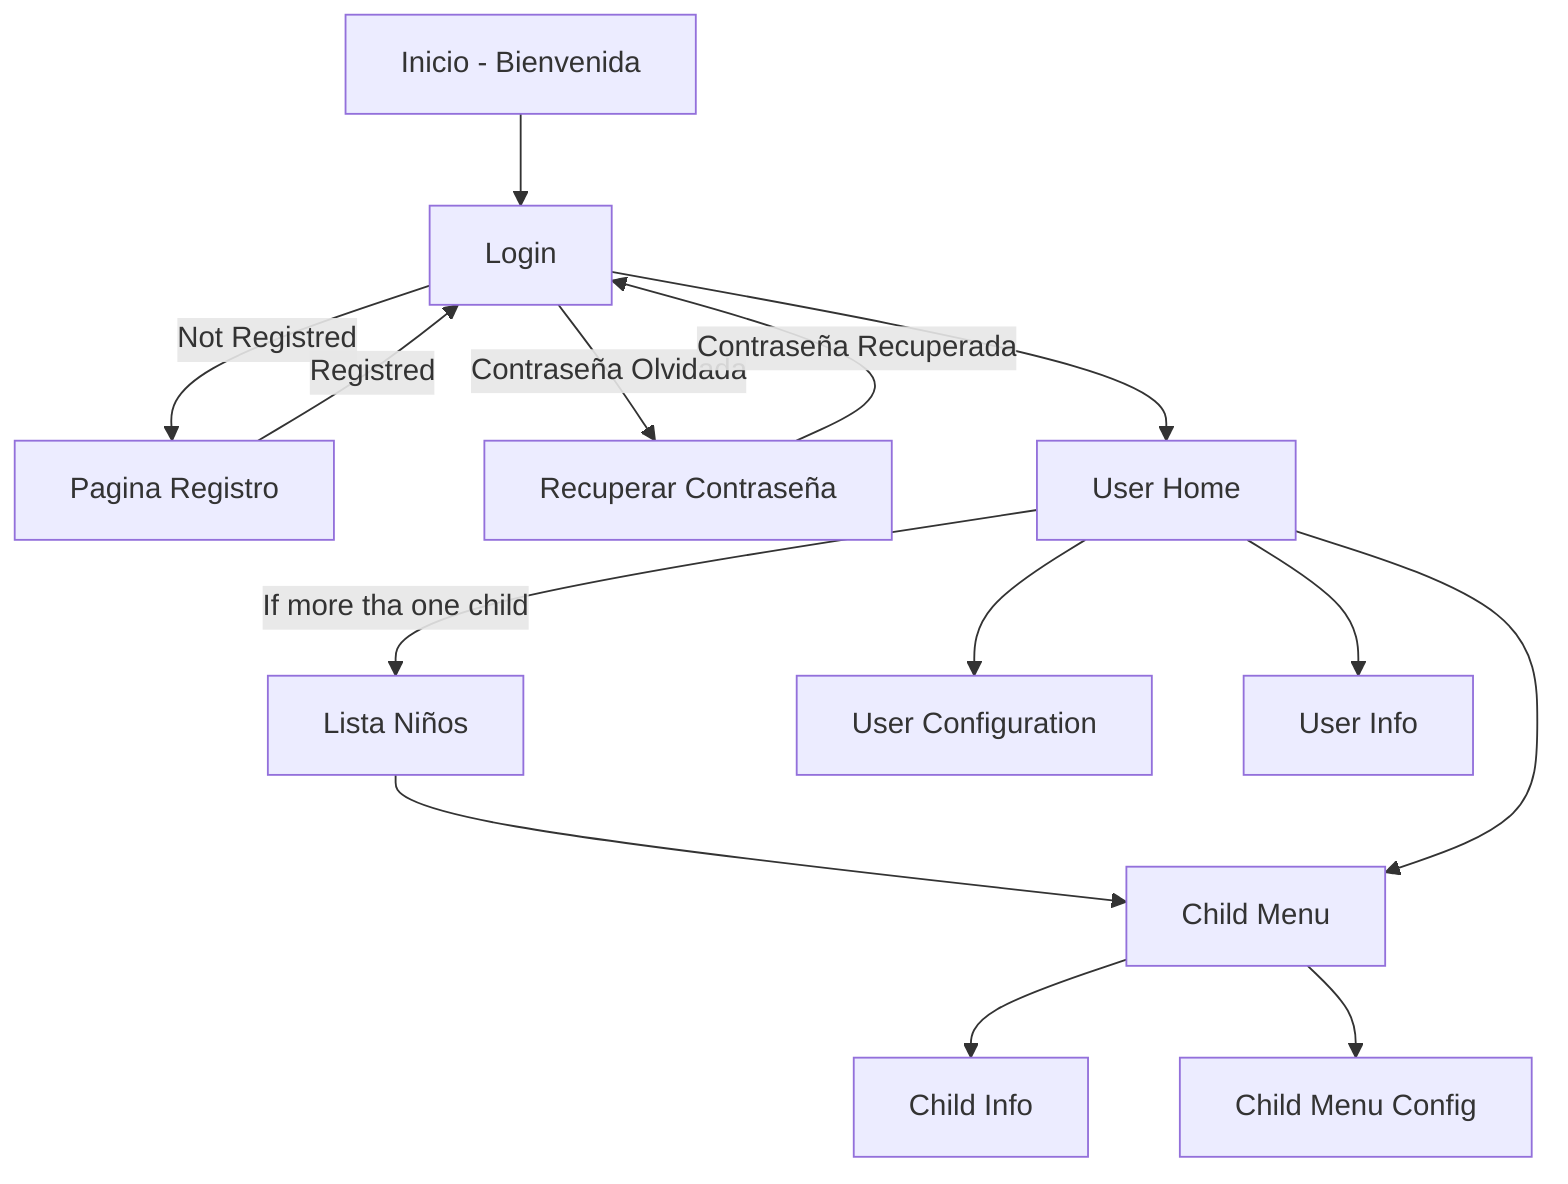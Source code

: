 flowchart TD
    A[Inicio - Bienvenida] --> B[Login]
    B -->|Not Registred| C[Pagina Registro]
    B -->|Contraseña Olvidada| D[Recuperar Contraseña]
    B --> E[User Home]
    E -->|If more tha one child| F[Lista Niños]
    F--> G
    E --> G[Child Menu]
    E --> H[User Configuration]
    E --> I[User Info]
    C -->|Registred| B
    D -->|Contraseña Recuperada| B
    G --> J[Child Info]
    G --> K[Child Menu Config]

    %%Login: 
    %%Descripcion: La pagina de login donde el usuario se validara
    %%Info Entrada: (username/email, password)
    %%Interacciones: (login option)
    %%Info Vista: Nada

    %%Registro:
    %%Descripcion: La pagina de registro donde el suaurio se registarar con sus datos y los datos del niño el cual debe controlar el tiempo del parche
    %%Info Entrada: (username, name, lastname, email, phone number, password, child name, child lastname)
    %%Interacciones: (register user option)
    %%Info Vista: Nada

    %%RetrievePassword: User interaction with the app && Info for user (email, verification code, send code option, change password option)
    
    %%UserHome:
    %%Descripcion: La pagina principal del usario donde podra controlar todo lo relacinado con su cuenta y acceso a la informacion del niño
    %%Info Entrada: Nada
    %%Interacciones: (access to Userinfo, access to UserConfig)
    %%Info Vista: Nada

    %%UserInfo:
    %%Descripcion: La pagina de informacion del usuario
    %%Info Entrada: Nada
    %%Interacciones: Nada
    %%Info Vista: (username, name, lastname, emial, phone number, email, password)

    %%UserConfig: User interaction with the app (change username option, change name option, change lastname option, change email option, change phone number option, change pasword option)
    
    %%ChildsList: Info from server (child name, child lastname, child unique identifier) User interaction with the app (select child option)
    
    %%ChildMenu: User interaction with the app ()
    %%Descripcion: La pagina principal del niño donde los usuarios con permisos podran controlar todo lo relacinado con la informacion del niño, el tiempo del parche y demas
    %%Info Entrada: Nada
    %%Interacciones: (access to Child Info, accces to Child Menu Config, Add patch time option)
    %%Info Vista: Nada

    %%ChildInfo:
    %%Descripcion: La pagina donde esta toda la informacion relacionada con el niño
    %%Info Entrada: Nada
    %%Interacciones: Nada
    %%Info Vista: (child name, child lastname, patch time info, child unique identifier, users with access to this info, permissions of users with access)

    %%ChildMenuConfig:
    %%Descripcion: La pagina donde esta toda la configuracion del lo relacionado con el niño
    %%Info Entrada: Nada
    %%Interacciones: (change child name option, change child lastname option, change users with access option, change permissions of users with acces option)
    %%Info Vista: Nada